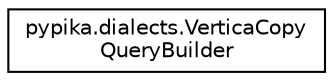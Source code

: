 digraph "Graphical Class Hierarchy"
{
 // LATEX_PDF_SIZE
  edge [fontname="Helvetica",fontsize="10",labelfontname="Helvetica",labelfontsize="10"];
  node [fontname="Helvetica",fontsize="10",shape=record];
  rankdir="LR";
  Node0 [label="pypika.dialects.VerticaCopy\lQueryBuilder",height=0.2,width=0.4,color="black", fillcolor="white", style="filled",URL="$classpypika_1_1dialects_1_1VerticaCopyQueryBuilder.html",tooltip=" "];
}
